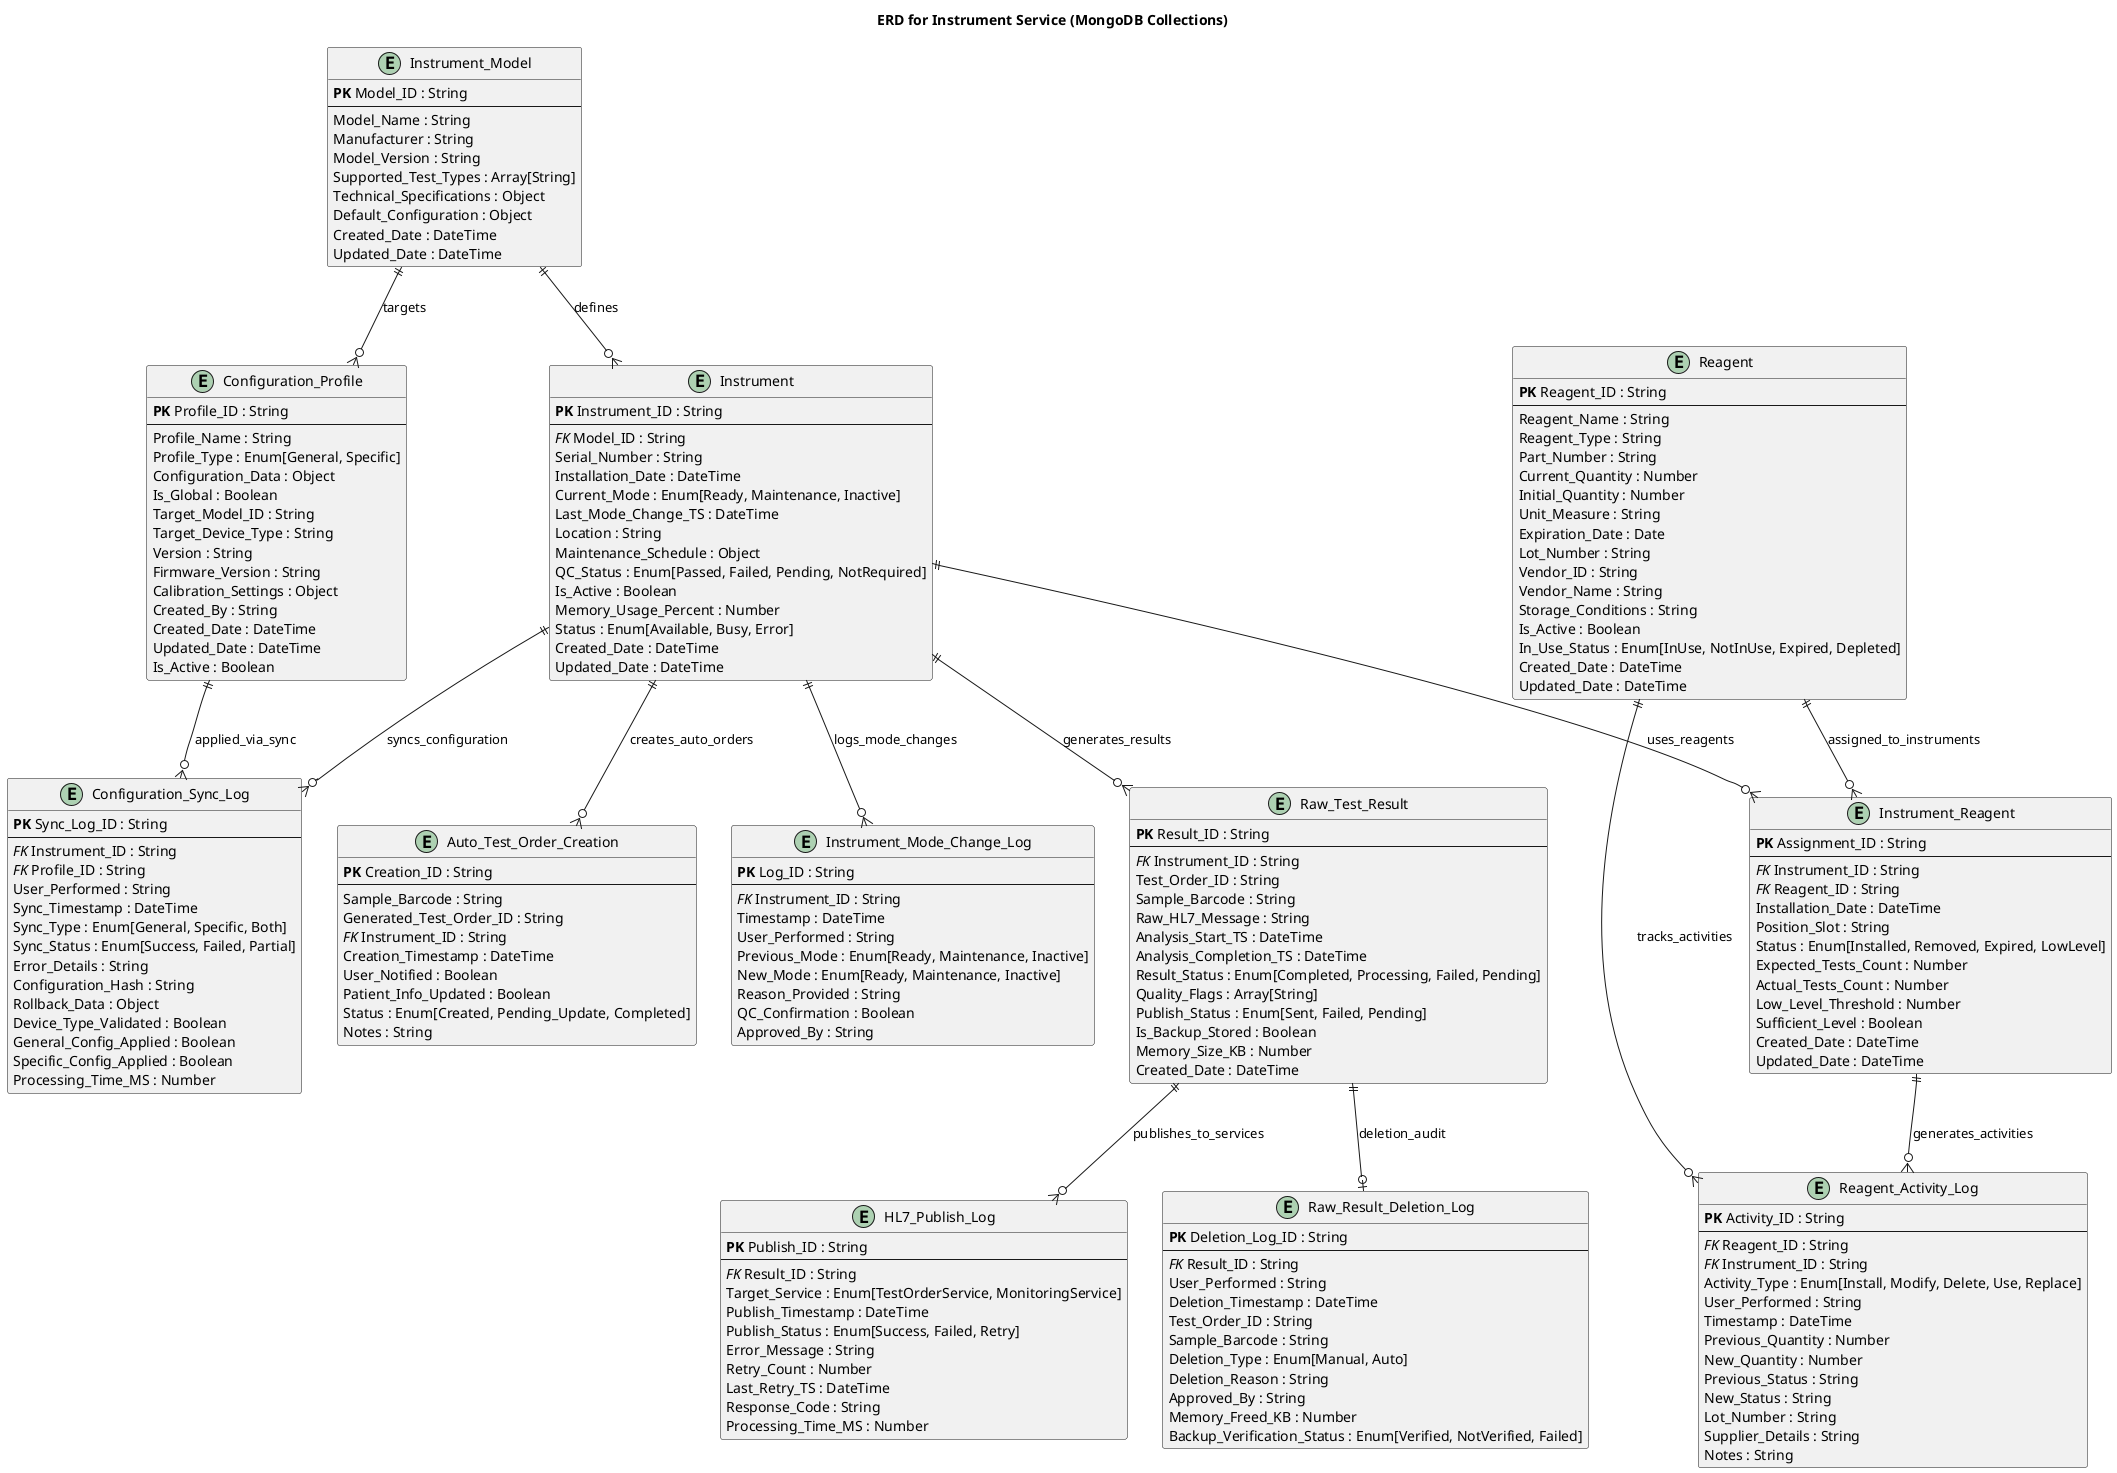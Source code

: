 @startuml Instrument_Service_ERD

title ERD for Instrument Service (MongoDB Collections)

' Simple formatting for standard ERD
!define PK(x) <b>PK</b> x
!define FK(x) <i>FK</i> x

' -------------------------------------------------------------------
' Core Entities
' -------------------------------------------------------------------

entity Instrument_Model {
    PK(Model_ID) : String
    --
    Model_Name : String
    Manufacturer : String
    Model_Version : String
    Supported_Test_Types : Array[String]
    Technical_Specifications : Object
    Default_Configuration : Object
    Created_Date : DateTime
    Updated_Date : DateTime
}

entity Instrument {
    PK(Instrument_ID) : String
    --
    FK(Model_ID) : String
    Serial_Number : String
    Installation_Date : DateTime
    Current_Mode : Enum[Ready, Maintenance, Inactive]
    Last_Mode_Change_TS : DateTime
    Location : String
    Maintenance_Schedule : Object
    QC_Status : Enum[Passed, Failed, Pending, NotRequired]
    Is_Active : Boolean
    Memory_Usage_Percent : Number
    Status : Enum[Available, Busy, Error]
    Created_Date : DateTime
    Updated_Date : DateTime
}

entity Instrument_Mode_Change_Log {
    PK(Log_ID) : String
    --
    FK(Instrument_ID) : String
    Timestamp : DateTime
    User_Performed : String
    Previous_Mode : Enum[Ready, Maintenance, Inactive]
    New_Mode : Enum[Ready, Maintenance, Inactive]
    Reason_Provided : String
    QC_Confirmation : Boolean
    Approved_By : String
}

' -------------------------------------------------------------------
' Test Results Management
' -------------------------------------------------------------------

entity Raw_Test_Result {
    PK(Result_ID) : String
    --
    FK(Instrument_ID) : String
    Test_Order_ID : String
    Sample_Barcode : String
    Raw_HL7_Message : String
    Analysis_Start_TS : DateTime
    Analysis_Completion_TS : DateTime
    Result_Status : Enum[Completed, Processing, Failed, Pending]
    Quality_Flags : Array[String]
    Publish_Status : Enum[Sent, Failed, Pending]
    Is_Backup_Stored : Boolean
    Memory_Size_KB : Number
    Created_Date : DateTime
}

entity HL7_Publish_Log {
    PK(Publish_ID) : String
    --
    FK(Result_ID) : String
    Target_Service : Enum[TestOrderService, MonitoringService]
    Publish_Timestamp : DateTime
    Publish_Status : Enum[Success, Failed, Retry]
    Error_Message : String
    Retry_Count : Number
    Last_Retry_TS : DateTime
    Response_Code : String
    Processing_Time_MS : Number
}

entity Raw_Result_Deletion_Log {
    PK(Deletion_Log_ID) : String
    --
    FK(Result_ID) : String
    User_Performed : String
    Deletion_Timestamp : DateTime
    Test_Order_ID : String
    Sample_Barcode : String
    Deletion_Type : Enum[Manual, Auto]
    Deletion_Reason : String
    Approved_By : String
    Memory_Freed_KB : Number
    Backup_Verification_Status : Enum[Verified, NotVerified, Failed]
}

entity Auto_Test_Order_Creation {
    PK(Creation_ID) : String
    --
    Sample_Barcode : String
    Generated_Test_Order_ID : String
    FK(Instrument_ID) : String
    Creation_Timestamp : DateTime
    User_Notified : Boolean
    Patient_Info_Updated : Boolean
    Status : Enum[Created, Pending_Update, Completed]
    Notes : String
}

' -------------------------------------------------------------------
' Reagents Management
' -------------------------------------------------------------------

entity Reagent {
    PK(Reagent_ID) : String
    --
    Reagent_Name : String
    Reagent_Type : String
    Part_Number : String
    Current_Quantity : Number
    Initial_Quantity : Number
    Unit_Measure : String
    Expiration_Date : Date
    Lot_Number : String
    Vendor_ID : String
    Vendor_Name : String
    Storage_Conditions : String
    Is_Active : Boolean
    In_Use_Status : Enum[InUse, NotInUse, Expired, Depleted]
    Created_Date : DateTime
    Updated_Date : DateTime
}

entity Instrument_Reagent {
    PK(Assignment_ID) : String
    --
    FK(Instrument_ID) : String
    FK(Reagent_ID) : String
    Installation_Date : DateTime
    Position_Slot : String
    Status : Enum[Installed, Removed, Expired, LowLevel]
    Expected_Tests_Count : Number
    Actual_Tests_Count : Number
    Low_Level_Threshold : Number
    Sufficient_Level : Boolean
    Created_Date : DateTime
    Updated_Date : DateTime
}

entity Reagent_Activity_Log {
    PK(Activity_ID) : String
    --
    FK(Reagent_ID) : String
    FK(Instrument_ID) : String
    Activity_Type : Enum[Install, Modify, Delete, Use, Replace]
    User_Performed : String
    Timestamp : DateTime
    Previous_Quantity : Number
    New_Quantity : Number
    Previous_Status : String
    New_Status : String
    Lot_Number : String
    Supplier_Details : String
    Notes : String
}

' -------------------------------------------------------------------
' Configuration Management
' -------------------------------------------------------------------

entity Configuration_Profile {
    PK(Profile_ID) : String
    --
    Profile_Name : String
    Profile_Type : Enum[General, Specific]
    Configuration_Data : Object
    Is_Global : Boolean
    Target_Model_ID : String
    Target_Device_Type : String
    Version : String
    Firmware_Version : String
    Calibration_Settings : Object
    Created_By : String
    Created_Date : DateTime
    Updated_Date : DateTime
    Is_Active : Boolean
}

entity Configuration_Sync_Log {
    PK(Sync_Log_ID) : String
    --
    FK(Instrument_ID) : String
    FK(Profile_ID) : String
    User_Performed : String
    Sync_Timestamp : DateTime
    Sync_Type : Enum[General, Specific, Both]
    Sync_Status : Enum[Success, Failed, Partial]
    Error_Details : String
    Configuration_Hash : String
    Rollback_Data : Object
    Device_Type_Validated : Boolean
    General_Config_Applied : Boolean
    Specific_Config_Applied : Boolean
    Processing_Time_MS : Number
}

' -------------------------------------------------------------------
' Relationships
' -------------------------------------------------------------------

Instrument_Model ||--o{ Instrument : defines
Instrument_Model ||--o{ Configuration_Profile : targets

Instrument ||--o{ Instrument_Mode_Change_Log : logs_mode_changes
Instrument ||--o{ Raw_Test_Result : generates_results
Instrument ||--o{ Configuration_Sync_Log : syncs_configuration
Instrument ||--o{ Instrument_Reagent : uses_reagents
Instrument ||--o{ Auto_Test_Order_Creation : creates_auto_orders

Raw_Test_Result ||--o{ HL7_Publish_Log : publishes_to_services
Raw_Test_Result ||--o| Raw_Result_Deletion_Log : deletion_audit

Reagent ||--o{ Instrument_Reagent : assigned_to_instruments  
Reagent ||--o{ Reagent_Activity_Log : tracks_activities

Instrument_Reagent ||--o{ Reagent_Activity_Log : generates_activities

Configuration_Profile ||--o{ Configuration_Sync_Log : applied_via_sync

@enduml